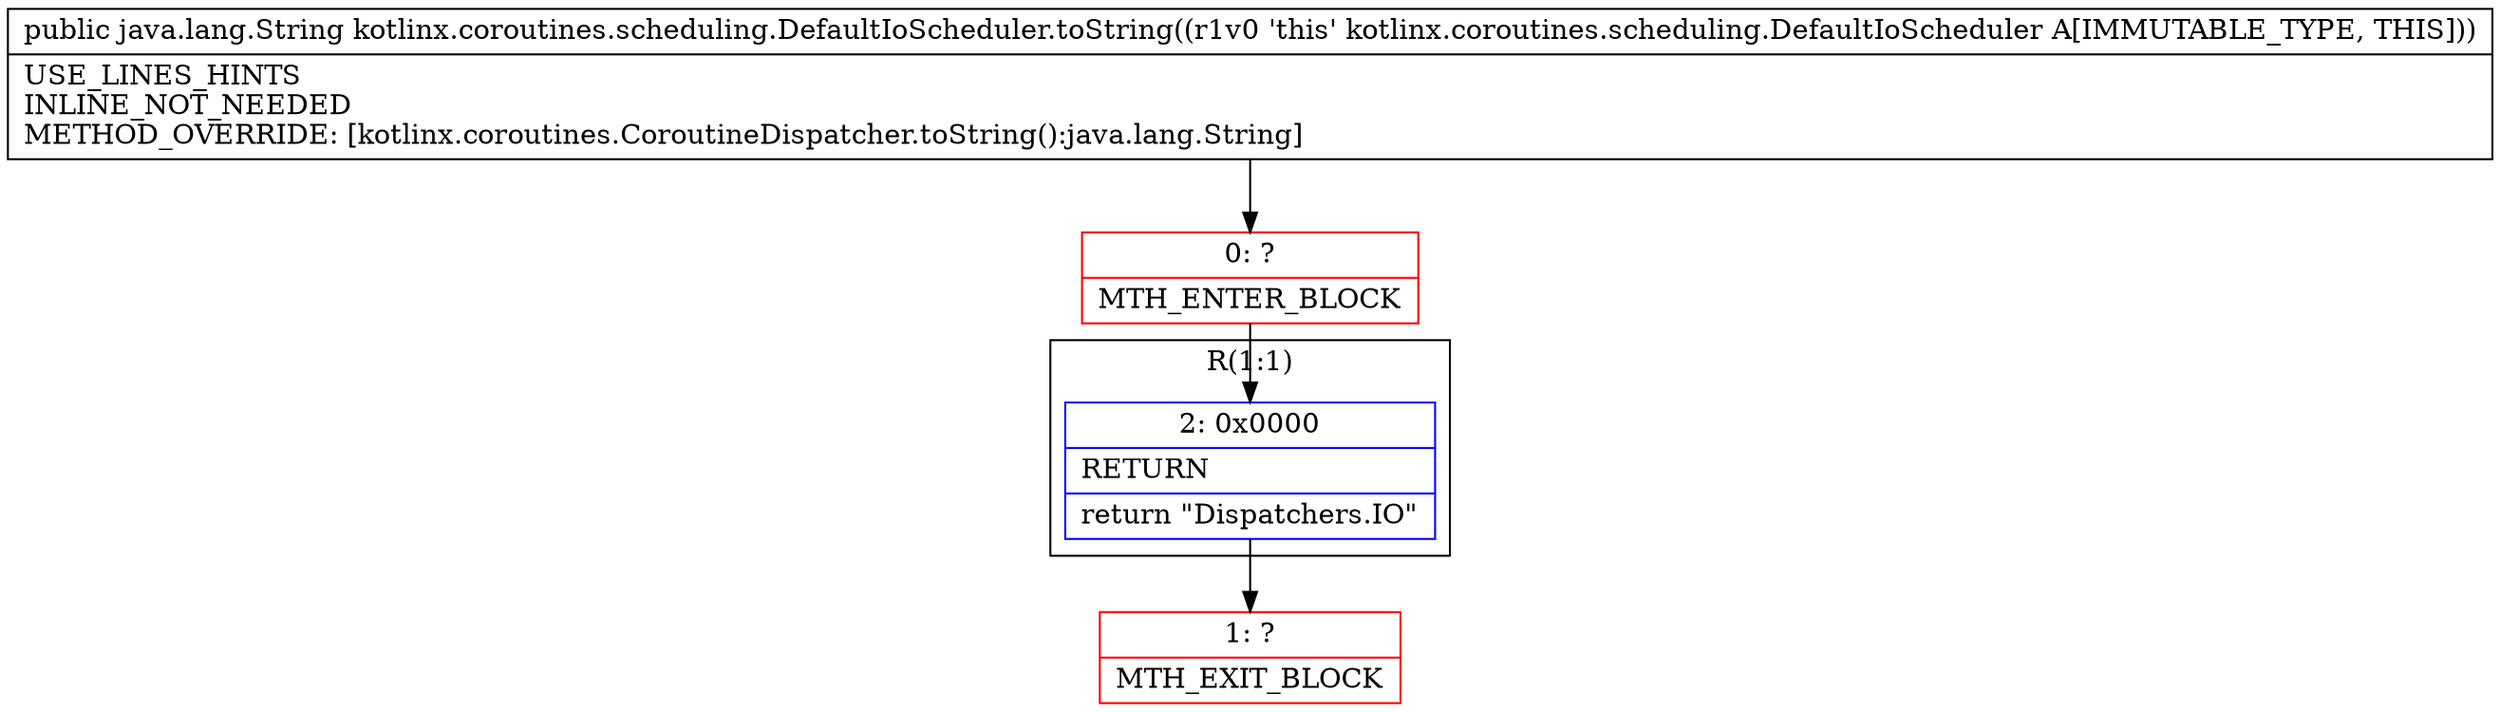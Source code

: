 digraph "CFG forkotlinx.coroutines.scheduling.DefaultIoScheduler.toString()Ljava\/lang\/String;" {
subgraph cluster_Region_1471409460 {
label = "R(1:1)";
node [shape=record,color=blue];
Node_2 [shape=record,label="{2\:\ 0x0000|RETURN\l|return \"Dispatchers.IO\"\l}"];
}
Node_0 [shape=record,color=red,label="{0\:\ ?|MTH_ENTER_BLOCK\l}"];
Node_1 [shape=record,color=red,label="{1\:\ ?|MTH_EXIT_BLOCK\l}"];
MethodNode[shape=record,label="{public java.lang.String kotlinx.coroutines.scheduling.DefaultIoScheduler.toString((r1v0 'this' kotlinx.coroutines.scheduling.DefaultIoScheduler A[IMMUTABLE_TYPE, THIS]))  | USE_LINES_HINTS\lINLINE_NOT_NEEDED\lMETHOD_OVERRIDE: [kotlinx.coroutines.CoroutineDispatcher.toString():java.lang.String]\l}"];
MethodNode -> Node_0;Node_2 -> Node_1;
Node_0 -> Node_2;
}

